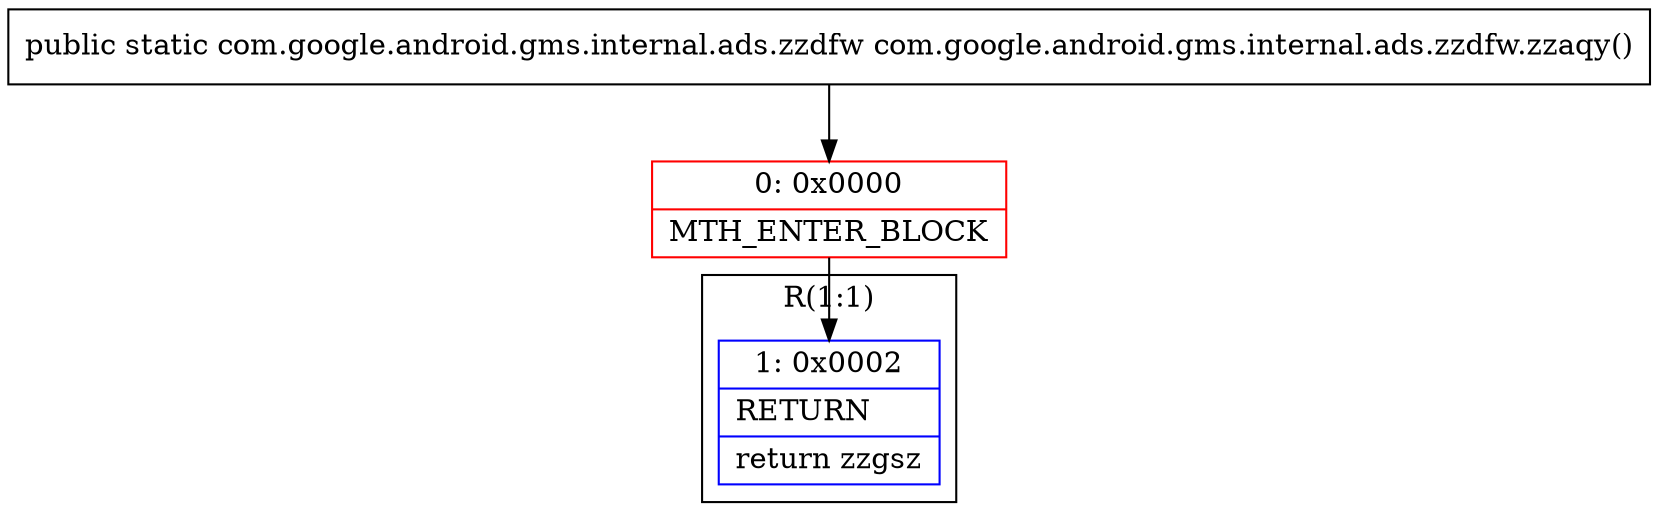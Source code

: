 digraph "CFG forcom.google.android.gms.internal.ads.zzdfw.zzaqy()Lcom\/google\/android\/gms\/internal\/ads\/zzdfw;" {
subgraph cluster_Region_1660860805 {
label = "R(1:1)";
node [shape=record,color=blue];
Node_1 [shape=record,label="{1\:\ 0x0002|RETURN\l|return zzgsz\l}"];
}
Node_0 [shape=record,color=red,label="{0\:\ 0x0000|MTH_ENTER_BLOCK\l}"];
MethodNode[shape=record,label="{public static com.google.android.gms.internal.ads.zzdfw com.google.android.gms.internal.ads.zzdfw.zzaqy() }"];
MethodNode -> Node_0;
Node_0 -> Node_1;
}

